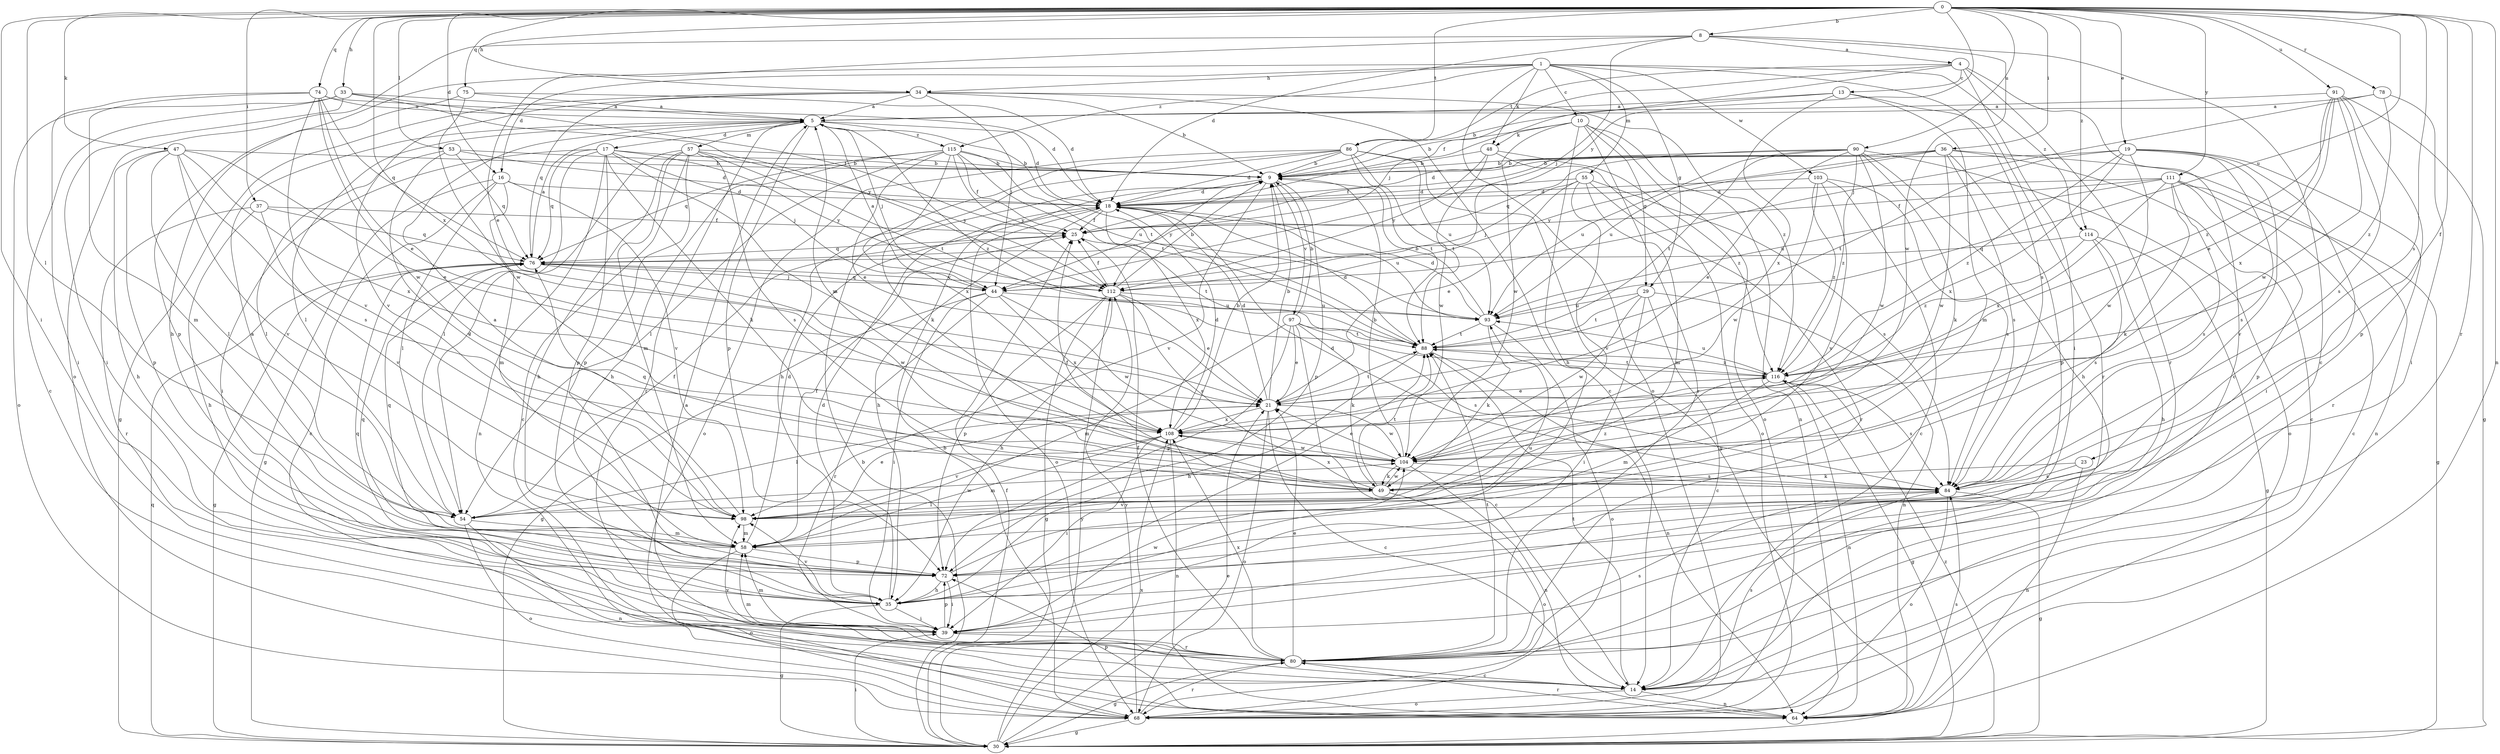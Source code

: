 strict digraph  {
0;
1;
4;
5;
8;
9;
10;
13;
14;
16;
17;
18;
19;
21;
23;
25;
29;
30;
33;
34;
35;
36;
37;
39;
44;
47;
48;
49;
53;
54;
55;
57;
58;
64;
68;
72;
74;
75;
76;
78;
80;
84;
86;
88;
90;
91;
93;
97;
98;
103;
104;
108;
111;
112;
114;
115;
116;
0 -> 8  [label=b];
0 -> 16  [label=d];
0 -> 19  [label=e];
0 -> 23  [label=f];
0 -> 33  [label=h];
0 -> 34  [label=h];
0 -> 36  [label=i];
0 -> 37  [label=i];
0 -> 39  [label=i];
0 -> 47  [label=k];
0 -> 53  [label=l];
0 -> 54  [label=l];
0 -> 64  [label=n];
0 -> 74  [label=q];
0 -> 75  [label=q];
0 -> 78  [label=r];
0 -> 80  [label=r];
0 -> 84  [label=s];
0 -> 86  [label=t];
0 -> 90  [label=u];
0 -> 91  [label=u];
0 -> 93  [label=u];
0 -> 108  [label=x];
0 -> 111  [label=y];
0 -> 112  [label=y];
0 -> 114  [label=z];
1 -> 10  [label=c];
1 -> 16  [label=d];
1 -> 29  [label=g];
1 -> 34  [label=h];
1 -> 35  [label=h];
1 -> 48  [label=k];
1 -> 55  [label=m];
1 -> 68  [label=o];
1 -> 84  [label=s];
1 -> 103  [label=w];
1 -> 114  [label=z];
1 -> 115  [label=z];
4 -> 13  [label=c];
4 -> 14  [label=c];
4 -> 25  [label=f];
4 -> 39  [label=i];
4 -> 44  [label=j];
4 -> 80  [label=r];
4 -> 86  [label=t];
5 -> 17  [label=d];
5 -> 18  [label=d];
5 -> 44  [label=j];
5 -> 54  [label=l];
5 -> 57  [label=m];
5 -> 72  [label=p];
5 -> 80  [label=r];
5 -> 88  [label=t];
5 -> 115  [label=z];
5 -> 116  [label=z];
8 -> 4  [label=a];
8 -> 14  [label=c];
8 -> 18  [label=d];
8 -> 21  [label=e];
8 -> 44  [label=j];
8 -> 68  [label=o];
8 -> 104  [label=w];
9 -> 18  [label=d];
9 -> 72  [label=p];
9 -> 97  [label=v];
9 -> 98  [label=v];
9 -> 112  [label=y];
10 -> 9  [label=b];
10 -> 29  [label=g];
10 -> 35  [label=h];
10 -> 48  [label=k];
10 -> 64  [label=n];
10 -> 68  [label=o];
10 -> 80  [label=r];
10 -> 104  [label=w];
13 -> 5  [label=a];
13 -> 9  [label=b];
13 -> 58  [label=m];
13 -> 80  [label=r];
13 -> 108  [label=x];
14 -> 5  [label=a];
14 -> 64  [label=n];
14 -> 68  [label=o];
14 -> 84  [label=s];
14 -> 88  [label=t];
16 -> 14  [label=c];
16 -> 18  [label=d];
16 -> 30  [label=g];
16 -> 54  [label=l];
16 -> 58  [label=m];
16 -> 98  [label=v];
17 -> 9  [label=b];
17 -> 39  [label=i];
17 -> 44  [label=j];
17 -> 49  [label=k];
17 -> 54  [label=l];
17 -> 64  [label=n];
17 -> 72  [label=p];
17 -> 76  [label=q];
17 -> 108  [label=x];
17 -> 112  [label=y];
18 -> 25  [label=f];
18 -> 35  [label=h];
18 -> 68  [label=o];
18 -> 93  [label=u];
18 -> 108  [label=x];
19 -> 9  [label=b];
19 -> 39  [label=i];
19 -> 80  [label=r];
19 -> 84  [label=s];
19 -> 88  [label=t];
19 -> 98  [label=v];
19 -> 104  [label=w];
19 -> 108  [label=x];
19 -> 116  [label=z];
21 -> 9  [label=b];
21 -> 14  [label=c];
21 -> 18  [label=d];
21 -> 54  [label=l];
21 -> 68  [label=o];
21 -> 88  [label=t];
21 -> 104  [label=w];
21 -> 108  [label=x];
23 -> 49  [label=k];
23 -> 64  [label=n];
23 -> 84  [label=s];
25 -> 76  [label=q];
25 -> 88  [label=t];
29 -> 14  [label=c];
29 -> 39  [label=i];
29 -> 64  [label=n];
29 -> 88  [label=t];
29 -> 93  [label=u];
29 -> 104  [label=w];
30 -> 9  [label=b];
30 -> 21  [label=e];
30 -> 25  [label=f];
30 -> 39  [label=i];
30 -> 76  [label=q];
30 -> 108  [label=x];
30 -> 112  [label=y];
30 -> 116  [label=z];
33 -> 5  [label=a];
33 -> 14  [label=c];
33 -> 25  [label=f];
33 -> 39  [label=i];
33 -> 68  [label=o];
33 -> 112  [label=y];
34 -> 5  [label=a];
34 -> 9  [label=b];
34 -> 14  [label=c];
34 -> 30  [label=g];
34 -> 44  [label=j];
34 -> 76  [label=q];
34 -> 98  [label=v];
34 -> 116  [label=z];
35 -> 18  [label=d];
35 -> 30  [label=g];
35 -> 39  [label=i];
35 -> 76  [label=q];
35 -> 88  [label=t];
35 -> 98  [label=v];
36 -> 9  [label=b];
36 -> 14  [label=c];
36 -> 18  [label=d];
36 -> 25  [label=f];
36 -> 64  [label=n];
36 -> 72  [label=p];
36 -> 84  [label=s];
36 -> 93  [label=u];
36 -> 104  [label=w];
36 -> 112  [label=y];
37 -> 25  [label=f];
37 -> 35  [label=h];
37 -> 76  [label=q];
37 -> 80  [label=r];
37 -> 98  [label=v];
39 -> 58  [label=m];
39 -> 72  [label=p];
39 -> 80  [label=r];
39 -> 104  [label=w];
44 -> 5  [label=a];
44 -> 30  [label=g];
44 -> 39  [label=i];
44 -> 76  [label=q];
44 -> 80  [label=r];
44 -> 93  [label=u];
44 -> 104  [label=w];
44 -> 108  [label=x];
47 -> 9  [label=b];
47 -> 21  [label=e];
47 -> 35  [label=h];
47 -> 54  [label=l];
47 -> 72  [label=p];
47 -> 84  [label=s];
47 -> 98  [label=v];
47 -> 108  [label=x];
48 -> 9  [label=b];
48 -> 68  [label=o];
48 -> 88  [label=t];
48 -> 112  [label=y];
48 -> 116  [label=z];
49 -> 25  [label=f];
49 -> 54  [label=l];
49 -> 68  [label=o];
49 -> 76  [label=q];
49 -> 88  [label=t];
49 -> 104  [label=w];
49 -> 108  [label=x];
49 -> 116  [label=z];
53 -> 9  [label=b];
53 -> 18  [label=d];
53 -> 54  [label=l];
53 -> 76  [label=q];
53 -> 98  [label=v];
54 -> 25  [label=f];
54 -> 58  [label=m];
54 -> 64  [label=n];
54 -> 68  [label=o];
54 -> 104  [label=w];
55 -> 18  [label=d];
55 -> 21  [label=e];
55 -> 44  [label=j];
55 -> 58  [label=m];
55 -> 80  [label=r];
55 -> 84  [label=s];
55 -> 98  [label=v];
57 -> 9  [label=b];
57 -> 14  [label=c];
57 -> 35  [label=h];
57 -> 54  [label=l];
57 -> 58  [label=m];
57 -> 72  [label=p];
57 -> 84  [label=s];
57 -> 88  [label=t];
57 -> 112  [label=y];
58 -> 5  [label=a];
58 -> 18  [label=d];
58 -> 25  [label=f];
58 -> 68  [label=o];
58 -> 72  [label=p];
58 -> 76  [label=q];
64 -> 72  [label=p];
64 -> 80  [label=r];
64 -> 84  [label=s];
68 -> 9  [label=b];
68 -> 30  [label=g];
68 -> 80  [label=r];
68 -> 112  [label=y];
72 -> 35  [label=h];
72 -> 39  [label=i];
72 -> 76  [label=q];
72 -> 93  [label=u];
74 -> 5  [label=a];
74 -> 18  [label=d];
74 -> 21  [label=e];
74 -> 39  [label=i];
74 -> 58  [label=m];
74 -> 76  [label=q];
74 -> 98  [label=v];
74 -> 104  [label=w];
75 -> 5  [label=a];
75 -> 18  [label=d];
75 -> 72  [label=p];
75 -> 104  [label=w];
76 -> 5  [label=a];
76 -> 30  [label=g];
76 -> 44  [label=j];
76 -> 104  [label=w];
76 -> 112  [label=y];
78 -> 5  [label=a];
78 -> 39  [label=i];
78 -> 44  [label=j];
78 -> 116  [label=z];
80 -> 14  [label=c];
80 -> 21  [label=e];
80 -> 25  [label=f];
80 -> 30  [label=g];
80 -> 58  [label=m];
80 -> 84  [label=s];
80 -> 88  [label=t];
80 -> 98  [label=v];
80 -> 108  [label=x];
84 -> 18  [label=d];
84 -> 30  [label=g];
84 -> 68  [label=o];
84 -> 98  [label=v];
86 -> 9  [label=b];
86 -> 18  [label=d];
86 -> 30  [label=g];
86 -> 35  [label=h];
86 -> 49  [label=k];
86 -> 68  [label=o];
86 -> 88  [label=t];
86 -> 93  [label=u];
86 -> 104  [label=w];
88 -> 18  [label=d];
88 -> 35  [label=h];
88 -> 64  [label=n];
88 -> 116  [label=z];
90 -> 9  [label=b];
90 -> 21  [label=e];
90 -> 35  [label=h];
90 -> 49  [label=k];
90 -> 68  [label=o];
90 -> 76  [label=q];
90 -> 88  [label=t];
90 -> 93  [label=u];
90 -> 104  [label=w];
90 -> 116  [label=z];
91 -> 5  [label=a];
91 -> 21  [label=e];
91 -> 30  [label=g];
91 -> 72  [label=p];
91 -> 84  [label=s];
91 -> 104  [label=w];
91 -> 108  [label=x];
91 -> 116  [label=z];
93 -> 9  [label=b];
93 -> 18  [label=d];
93 -> 49  [label=k];
93 -> 68  [label=o];
93 -> 88  [label=t];
97 -> 9  [label=b];
97 -> 14  [label=c];
97 -> 21  [label=e];
97 -> 49  [label=k];
97 -> 58  [label=m];
97 -> 72  [label=p];
97 -> 84  [label=s];
97 -> 88  [label=t];
98 -> 5  [label=a];
98 -> 21  [label=e];
98 -> 58  [label=m];
103 -> 14  [label=c];
103 -> 18  [label=d];
103 -> 84  [label=s];
103 -> 98  [label=v];
103 -> 104  [label=w];
103 -> 116  [label=z];
104 -> 5  [label=a];
104 -> 9  [label=b];
104 -> 21  [label=e];
104 -> 49  [label=k];
104 -> 64  [label=n];
104 -> 84  [label=s];
108 -> 9  [label=b];
108 -> 18  [label=d];
108 -> 39  [label=i];
108 -> 58  [label=m];
108 -> 64  [label=n];
108 -> 98  [label=v];
108 -> 104  [label=w];
111 -> 14  [label=c];
111 -> 18  [label=d];
111 -> 25  [label=f];
111 -> 30  [label=g];
111 -> 49  [label=k];
111 -> 72  [label=p];
111 -> 84  [label=s];
111 -> 93  [label=u];
111 -> 108  [label=x];
112 -> 9  [label=b];
112 -> 21  [label=e];
112 -> 25  [label=f];
112 -> 30  [label=g];
112 -> 35  [label=h];
112 -> 72  [label=p];
112 -> 84  [label=s];
112 -> 93  [label=u];
114 -> 30  [label=g];
114 -> 35  [label=h];
114 -> 76  [label=q];
114 -> 84  [label=s];
114 -> 116  [label=z];
115 -> 9  [label=b];
115 -> 21  [label=e];
115 -> 25  [label=f];
115 -> 35  [label=h];
115 -> 54  [label=l];
115 -> 76  [label=q];
115 -> 88  [label=t];
115 -> 93  [label=u];
115 -> 108  [label=x];
115 -> 112  [label=y];
116 -> 21  [label=e];
116 -> 30  [label=g];
116 -> 58  [label=m];
116 -> 64  [label=n];
116 -> 84  [label=s];
116 -> 88  [label=t];
116 -> 93  [label=u];
}
